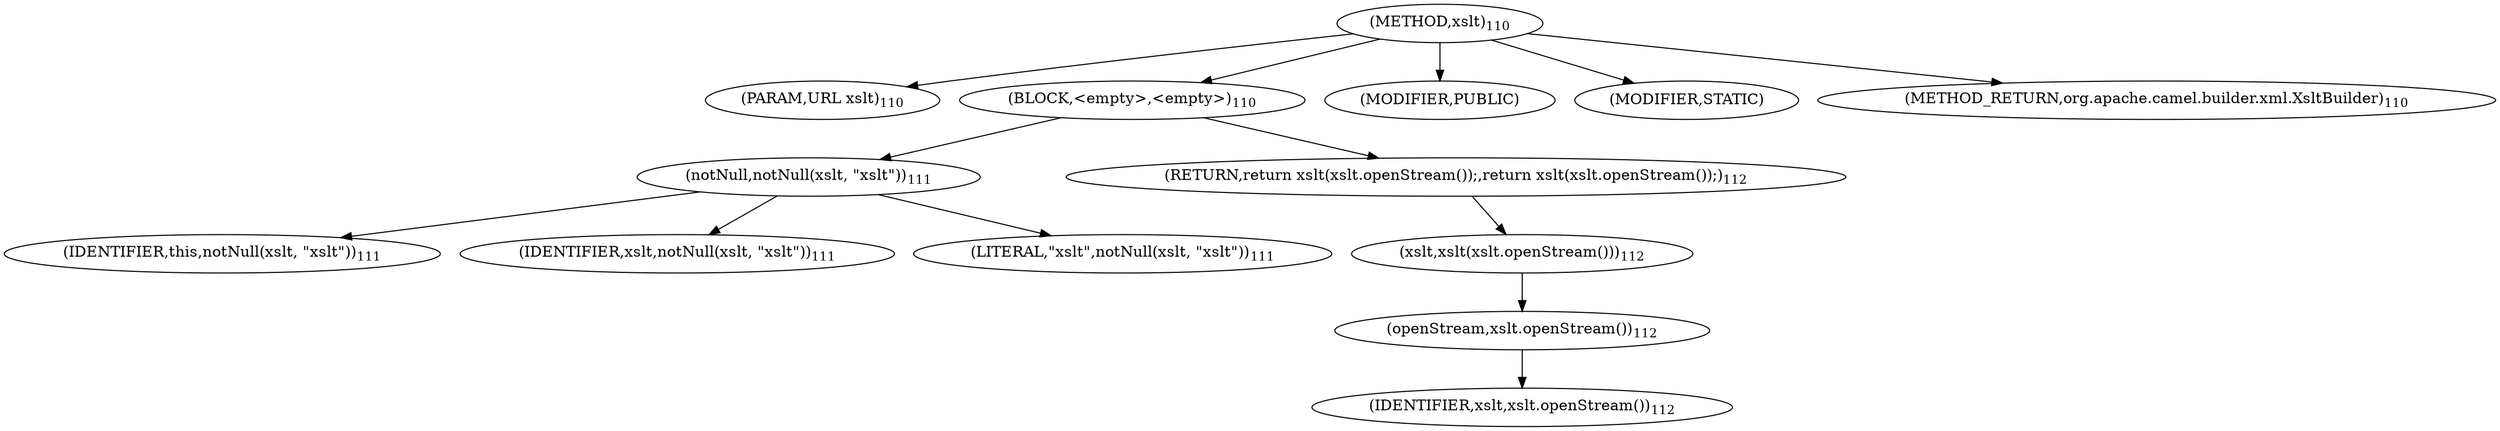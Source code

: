 digraph "xslt" {  
"277" [label = <(METHOD,xslt)<SUB>110</SUB>> ]
"278" [label = <(PARAM,URL xslt)<SUB>110</SUB>> ]
"279" [label = <(BLOCK,&lt;empty&gt;,&lt;empty&gt;)<SUB>110</SUB>> ]
"280" [label = <(notNull,notNull(xslt, &quot;xslt&quot;))<SUB>111</SUB>> ]
"281" [label = <(IDENTIFIER,this,notNull(xslt, &quot;xslt&quot;))<SUB>111</SUB>> ]
"282" [label = <(IDENTIFIER,xslt,notNull(xslt, &quot;xslt&quot;))<SUB>111</SUB>> ]
"283" [label = <(LITERAL,&quot;xslt&quot;,notNull(xslt, &quot;xslt&quot;))<SUB>111</SUB>> ]
"284" [label = <(RETURN,return xslt(xslt.openStream());,return xslt(xslt.openStream());)<SUB>112</SUB>> ]
"285" [label = <(xslt,xslt(xslt.openStream()))<SUB>112</SUB>> ]
"286" [label = <(openStream,xslt.openStream())<SUB>112</SUB>> ]
"287" [label = <(IDENTIFIER,xslt,xslt.openStream())<SUB>112</SUB>> ]
"288" [label = <(MODIFIER,PUBLIC)> ]
"289" [label = <(MODIFIER,STATIC)> ]
"290" [label = <(METHOD_RETURN,org.apache.camel.builder.xml.XsltBuilder)<SUB>110</SUB>> ]
  "277" -> "278" 
  "277" -> "279" 
  "277" -> "288" 
  "277" -> "289" 
  "277" -> "290" 
  "279" -> "280" 
  "279" -> "284" 
  "280" -> "281" 
  "280" -> "282" 
  "280" -> "283" 
  "284" -> "285" 
  "285" -> "286" 
  "286" -> "287" 
}
